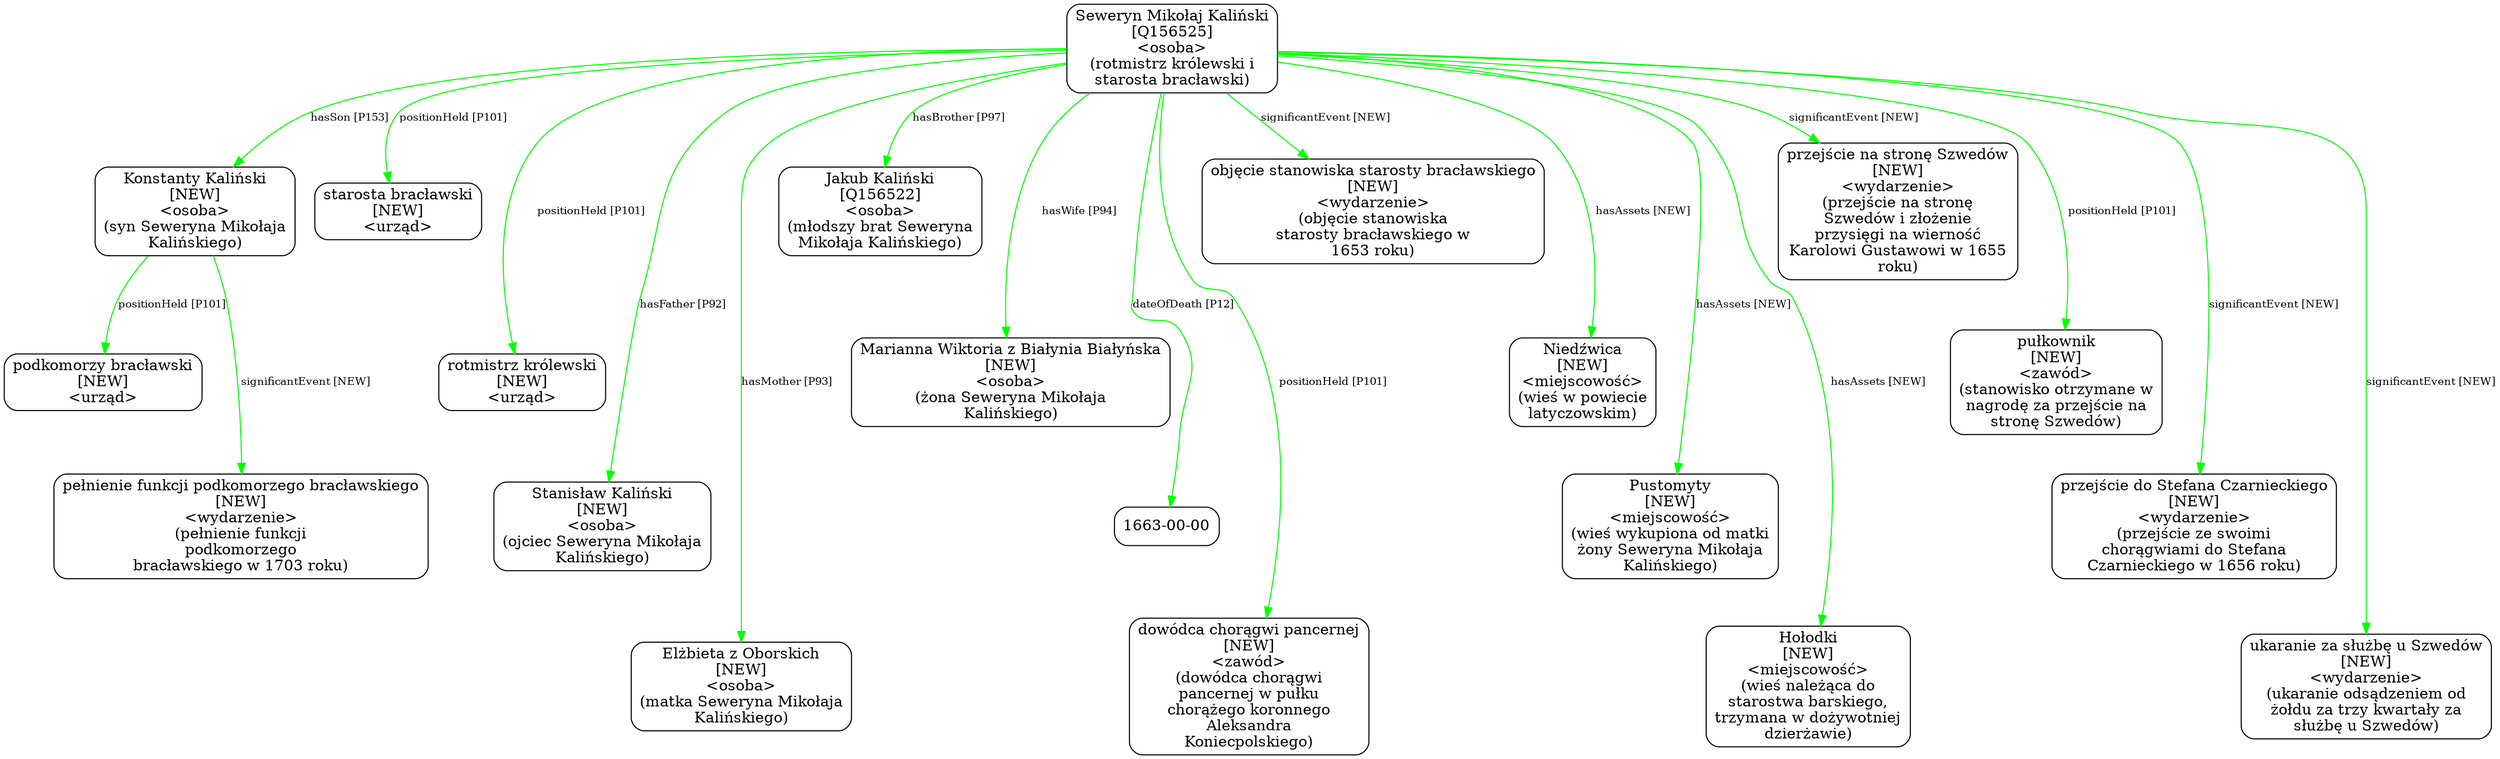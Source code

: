 digraph {
	node [shape=box,
		style=rounded
	];
	edge [fontsize=10];
	"Seweryn Mikołaj Kaliński
[Q156525]
<osoba>
(rotmistrz królewski i
starosta bracławski)"	[color=black,
		label="Seweryn Mikołaj Kaliński
[Q156525]
<osoba>
(rotmistrz królewski i
starosta bracławski)"];
	"Konstanty Kaliński
[NEW]
<osoba>
(syn Seweryna Mikołaja
Kalińskiego)"	[color=black,
		label="Konstanty Kaliński
[NEW]
<osoba>
(syn Seweryna Mikołaja
Kalińskiego)"];
	"Seweryn Mikołaj Kaliński
[Q156525]
<osoba>
(rotmistrz królewski i
starosta bracławski)" -> "Konstanty Kaliński
[NEW]
<osoba>
(syn Seweryna Mikołaja
Kalińskiego)"	[color=green,
		label="hasSon [P153]"];
	"Seweryn Mikołaj Kaliński
[Q156525]
<osoba>
(rotmistrz królewski i
starosta bracławski)" -> "starosta bracławski
[NEW]
<urząd>"	[color=green,
		label="positionHeld [P101]",
		minlen=1];
	"Seweryn Mikołaj Kaliński
[Q156525]
<osoba>
(rotmistrz królewski i
starosta bracławski)" -> "rotmistrz królewski
[NEW]
<urząd>"	[color=green,
		label="positionHeld [P101]",
		minlen=2];
	"Seweryn Mikołaj Kaliński
[Q156525]
<osoba>
(rotmistrz królewski i
starosta bracławski)" -> "Stanisław Kaliński
[NEW]
<osoba>
(ojciec Seweryna Mikołaja
Kalińskiego)"	[color=green,
		label="hasFather [P92]",
		minlen=3];
	"Seweryn Mikołaj Kaliński
[Q156525]
<osoba>
(rotmistrz królewski i
starosta bracławski)" -> "Elżbieta z Oborskich
[NEW]
<osoba>
(matka Seweryna Mikołaja
Kalińskiego)"	[color=green,
		label="hasMother [P93]",
		minlen=4];
	"Seweryn Mikołaj Kaliński
[Q156525]
<osoba>
(rotmistrz królewski i
starosta bracławski)" -> "Jakub Kaliński
[Q156522]
<osoba>
(młodszy brat Seweryna
Mikołaja Kalińskiego)"	[color=green,
		label="hasBrother [P97]",
		minlen=1];
	"Seweryn Mikołaj Kaliński
[Q156525]
<osoba>
(rotmistrz królewski i
starosta bracławski)" -> "Marianna Wiktoria z Białynia Białyńska
[NEW]
<osoba>
(żona Seweryna Mikołaja
Kalińskiego)"	[color=green,
		label="hasWife [P94]",
		minlen=2];
	"Seweryn Mikołaj Kaliński
[Q156525]
<osoba>
(rotmistrz królewski i
starosta bracławski)" -> "1663-00-00"	[color=green,
		label="dateOfDeath [P12]",
		minlen=3];
	"Seweryn Mikołaj Kaliński
[Q156525]
<osoba>
(rotmistrz królewski i
starosta bracławski)" -> "dowódca chorągwi pancernej
[NEW]
<zawód>
(dowódca chorągwi
pancernej w pułku
chorążego koronnego
Aleksandra
Koniecpolskiego)"	[color=green,
		label="positionHeld [P101]",
		minlen=4];
	"Seweryn Mikołaj Kaliński
[Q156525]
<osoba>
(rotmistrz królewski i
starosta bracławski)" -> "objęcie stanowiska starosty bracławskiego
[NEW]
<wydarzenie>
(objęcie stanowiska
starosty bracławskiego w
1653 roku)"	[color=green,
		label="significantEvent [NEW]",
		minlen=1];
	"Seweryn Mikołaj Kaliński
[Q156525]
<osoba>
(rotmistrz królewski i
starosta bracławski)" -> "Niedźwica
[NEW]
<miejscowość>
(wieś w powiecie
latyczowskim)"	[color=green,
		label="hasAssets [NEW]",
		minlen=2];
	"Seweryn Mikołaj Kaliński
[Q156525]
<osoba>
(rotmistrz królewski i
starosta bracławski)" -> "Pustomyty
[NEW]
<miejscowość>
(wieś wykupiona od matki
żony Seweryna Mikołaja
Kalińskiego)"	[color=green,
		label="hasAssets [NEW]",
		minlen=3];
	"Seweryn Mikołaj Kaliński
[Q156525]
<osoba>
(rotmistrz królewski i
starosta bracławski)" -> "Hołodki
[NEW]
<miejscowość>
(wieś należąca do
starostwa barskiego,
trzymana w dożywotniej
dzierżawie)"	[color=green,
		label="hasAssets [NEW]",
		minlen=4];
	"Seweryn Mikołaj Kaliński
[Q156525]
<osoba>
(rotmistrz królewski i
starosta bracławski)" -> "przejście na stronę Szwedów
[NEW]
<wydarzenie>
(przejście na stronę
Szwedów i złożenie
przysięgi na wierność
Karolowi \
Gustawowi w 1655
roku)"	[color=green,
		label="significantEvent [NEW]",
		minlen=1];
	"Seweryn Mikołaj Kaliński
[Q156525]
<osoba>
(rotmistrz królewski i
starosta bracławski)" -> "pułkownik
[NEW]
<zawód>
(stanowisko otrzymane w
nagrodę za przejście na
stronę Szwedów)"	[color=green,
		label="positionHeld [P101]",
		minlen=2];
	"Seweryn Mikołaj Kaliński
[Q156525]
<osoba>
(rotmistrz królewski i
starosta bracławski)" -> "przejście do Stefana Czarnieckiego
[NEW]
<wydarzenie>
(przejście ze swoimi
chorągwiami do Stefana
Czarnieckiego w 1656 roku)"	[color=green,
		label="significantEvent [NEW]",
		minlen=3];
	"Seweryn Mikołaj Kaliński
[Q156525]
<osoba>
(rotmistrz królewski i
starosta bracławski)" -> "ukaranie za służbę u Szwedów
[NEW]
<wydarzenie>
(ukaranie odsądzeniem od
żołdu za trzy kwartały za
służbę u Szwedów)"	[color=green,
		label="significantEvent [NEW]",
		minlen=4];
	"Konstanty Kaliński
[NEW]
<osoba>
(syn Seweryna Mikołaja
Kalińskiego)" -> "podkomorzy bracławski
[NEW]
<urząd>"	[color=green,
		label="positionHeld [P101]",
		minlen=1];
	"Konstanty Kaliński
[NEW]
<osoba>
(syn Seweryna Mikołaja
Kalińskiego)" -> "pełnienie funkcji podkomorzego bracławskiego
[NEW]
<wydarzenie>
(pełnienie funkcji
podkomorzego
bracławskiego w 1703 roku)"	[color=green,
		label="significantEvent [NEW]",
		minlen=2];
}
